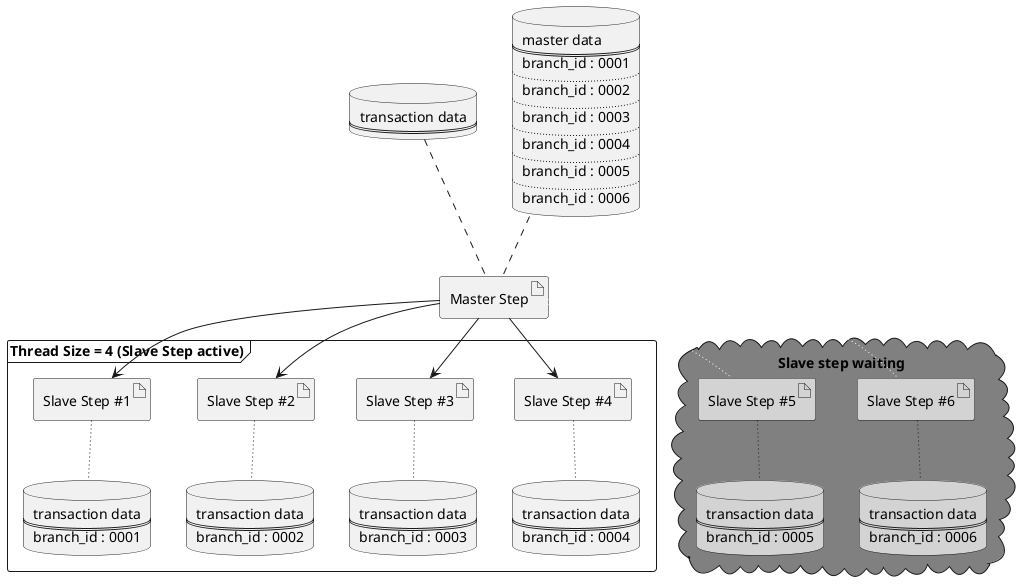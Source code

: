 @startuml

artifact "Master Step" as master
database dbm [
master data
====
branch_id : 0001
....
branch_id : 0002
....
branch_id : 0003
....
branch_id : 0004
....
branch_id : 0005
....
branch_id : 0006
]

database db0 [
transaction data
====
]

frame "Thread Size = 4 (Slave Step active)" {
  artifact "Slave Step #4" as slave4
  artifact "Slave Step #3" as slave3
  artifact "Slave Step #2" as slave2
  artifact "Slave Step #1" as slave1

database db1 [
transaction data
====
branch_id : 0001
]

database db2 [
transaction data
====
branch_id : 0002
]

database db3 [
transaction data
====
branch_id : 0003
]

database db4 [
transaction data
====
branch_id : 0004
]

}

cloud  "Slave step waiting" #gray {
  artifact "Slave Step #6" as slave6 #lightgray
  artifact "Slave Step #5" as slave5 #lightgray
  database db5  #lightgray [
  transaction data
  ====
  branch_id : 0005
  ]
  database db6  #lightgray [
  transaction data
  ====
  branch_id : 0006
  ]

}

master .up. dbm
master .up. db0

master -down-> slave1
master -down-> slave2
master -down-> slave3
master -down-> slave4

master ~down~ slave5 #white
master ~down~ slave6 #white

slave1 ~down~ db1
slave2 ~down~ db2
slave3 ~down~ db3
slave4 ~down~ db4

slave5 ~down~ db5
slave6 ~down~ db6


'Set styles such as format and color of each figure
skinparam Note {
  BackgroundColor #b1f8fa
  BorderColor black
}

skinparam Class {
  BorderColor black
  ArrowColor black
}

skinparam Activity {
  BorderColor black
  ArrowColor black
}

skinparam Sequence {
  BorderColor black
  ActorBorderColor black
  ArrowColor black
  LifeLineBorderColor black
  BoxLineColor black
  ParticipantBorderColor black
}

skinparam componentStyle uml2

skinparam Component {
  BorderColor black
  ArrowColor black
}

skinparam Interface {
  BorderColor black
  ArrowColor black
}

@enduml
